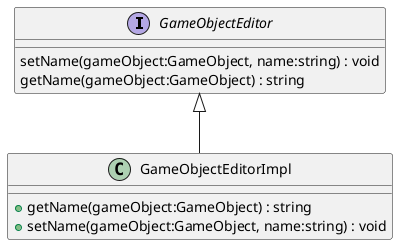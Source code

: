 @startuml
interface GameObjectEditor {
    setName(gameObject:GameObject, name:string) : void
    getName(gameObject:GameObject) : string
}
class GameObjectEditorImpl {
    + getName(gameObject:GameObject) : string
    + setName(gameObject:GameObject, name:string) : void
}
GameObjectEditor <|-- GameObjectEditorImpl
@enduml

